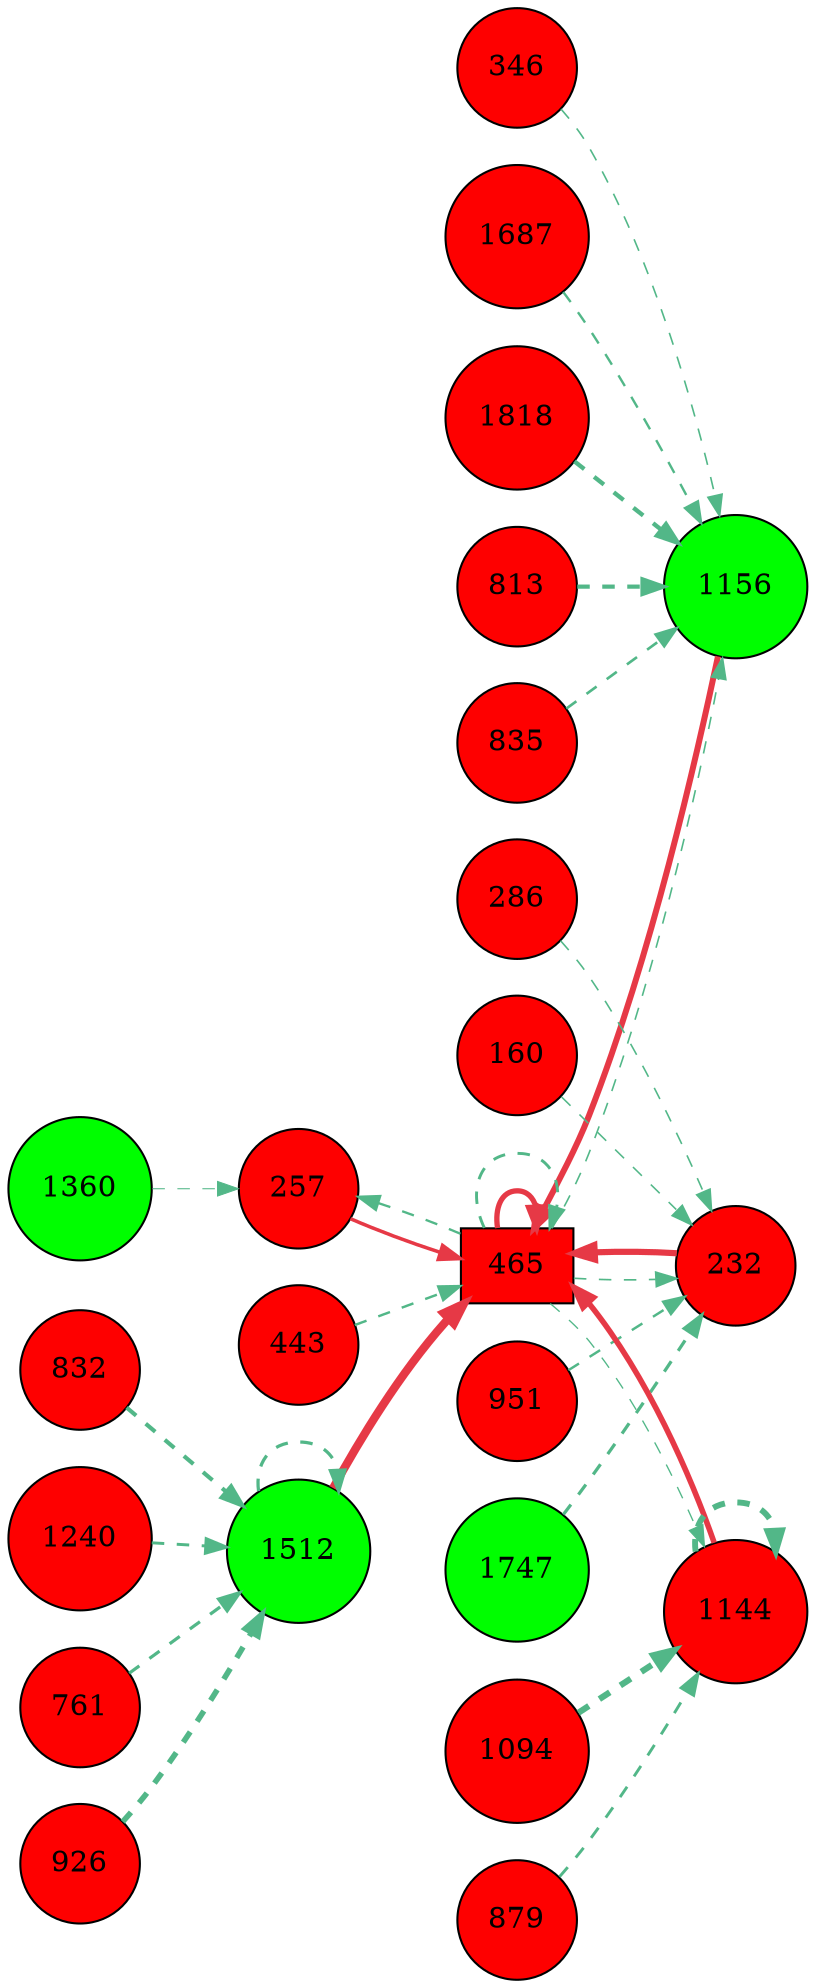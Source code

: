 digraph G{
rankdir=LR;
257 [style=filled, shape=circle, fillcolor="#fe0000", label="257"];
1156 [style=filled, shape=circle, fillcolor="#00fe00", label="1156"];
1687 [style=filled, shape=circle, fillcolor="#fe0000", label="1687"];
1818 [style=filled, shape=circle, fillcolor="#fe0000", label="1818"];
286 [style=filled, shape=circle, fillcolor="#fe0000", label="286"];
926 [style=filled, shape=circle, fillcolor="#fe0000", label="926"];
160 [style=filled, shape=circle, fillcolor="#fe0000", label="160"];
813 [style=filled, shape=circle, fillcolor="#fe0000", label="813"];
951 [style=filled, shape=circle, fillcolor="#fe0000", label="951"];
443 [style=filled, shape=circle, fillcolor="#fe0000", label="443"];
832 [style=filled, shape=circle, fillcolor="#fe0000", label="832"];
835 [style=filled, shape=circle, fillcolor="#fe0000", label="835"];
1094 [style=filled, shape=circle, fillcolor="#fe0000", label="1094"];
1360 [style=filled, shape=circle, fillcolor="#00fe00", label="1360"];
465 [style=filled, shape=box, fillcolor="#fe0000", label="465"];
1747 [style=filled, shape=circle, fillcolor="#00fe00", label="1747"];
1240 [style=filled, shape=circle, fillcolor="#fe0000", label="1240"];
346 [style=filled, shape=circle, fillcolor="#fe0000", label="346"];
1512 [style=filled, shape=circle, fillcolor="#00fe00", label="1512"];
232 [style=filled, shape=circle, fillcolor="#fe0000", label="232"];
879 [style=filled, shape=circle, fillcolor="#fe0000", label="879"];
1144 [style=filled, shape=circle, fillcolor="#fe0000", label="1144"];
761 [style=filled, shape=circle, fillcolor="#fe0000", label="761"];
1512 -> 465 [color="#e63946",penwidth=4.00];
232 -> 465 [color="#e63946",penwidth=2.97];
1156 -> 465 [color="#e63946",penwidth=2.89];
1144 -> 465 [color="#e63946",penwidth=2.68];
465 -> 465 [color="#e63946",penwidth=2.56];
257 -> 465 [color="#e63946",penwidth=1.71];
465 -> 257 [color="#52b788",style=dashed,penwidth=1.12];
1360 -> 257 [color="#52b788",style=dashed,penwidth=0.50];
1818 -> 1156 [color="#52b788",style=dashed,penwidth=2.09];
813 -> 1156 [color="#52b788",style=dashed,penwidth=2.02];
835 -> 1156 [color="#52b788",style=dashed,penwidth=1.28];
1687 -> 1156 [color="#52b788",style=dashed,penwidth=1.15];
346 -> 1156 [color="#52b788",style=dashed,penwidth=0.78];
465 -> 1156 [color="#52b788",style=dashed,penwidth=0.77];
926 -> 1512 [color="#52b788",style=dashed,penwidth=2.69];
832 -> 1512 [color="#52b788",style=dashed,penwidth=1.99];
1512 -> 1512 [color="#52b788",style=dashed,penwidth=1.56];
761 -> 1512 [color="#52b788",style=dashed,penwidth=1.55];
1240 -> 1512 [color="#52b788",style=dashed,penwidth=1.42];
1747 -> 232 [color="#52b788",style=dashed,penwidth=1.56];
951 -> 232 [color="#52b788",style=dashed,penwidth=1.18];
465 -> 232 [color="#52b788",style=dashed,penwidth=0.79];
286 -> 232 [color="#52b788",style=dashed,penwidth=0.77];
160 -> 232 [color="#52b788",style=dashed,penwidth=0.75];
465 -> 465 [color="#52b788",style=dashed,penwidth=1.40];
443 -> 465 [color="#52b788",style=dashed,penwidth=1.18];
1094 -> 1144 [color="#52b788",style=dashed,penwidth=3.00];
1144 -> 1144 [color="#52b788",style=dashed,penwidth=2.84];
879 -> 1144 [color="#52b788",style=dashed,penwidth=1.40];
465 -> 1144 [color="#52b788",style=dashed,penwidth=0.65];
}